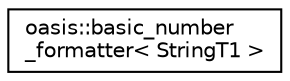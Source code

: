 digraph "Graphical Class Hierarchy"
{
 // LATEX_PDF_SIZE
  edge [fontname="Helvetica",fontsize="10",labelfontname="Helvetica",labelfontsize="10"];
  node [fontname="Helvetica",fontsize="10",shape=record];
  rankdir="LR";
  Node0 [label="oasis::basic_number\l_formatter\< StringT1 \>",height=0.2,width=0.4,color="black", fillcolor="white", style="filled",URL="$classoasis_1_1basic__number__formatter.html",tooltip=" "];
}
